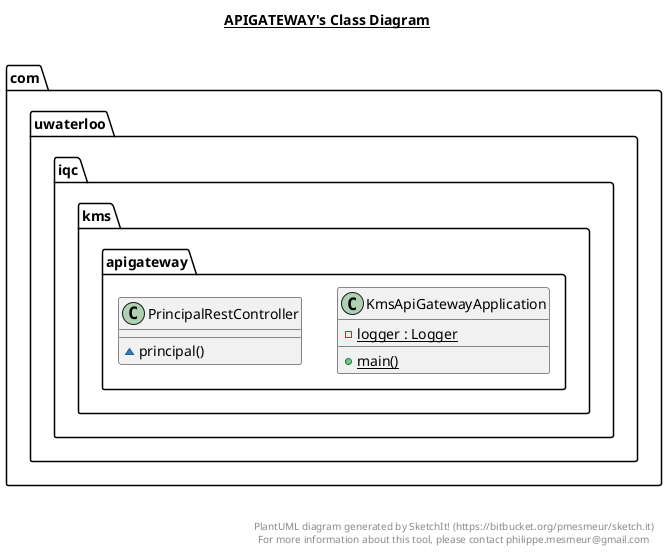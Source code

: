 @startuml

title __APIGATEWAY's Class Diagram__\n

  namespace com.uwaterloo.iqc.kms.apigateway {
    class com.uwaterloo.iqc.kms.apigateway.KmsApiGatewayApplication {
        {static} - logger : Logger
        {static} + main()
    }
  }
  

  namespace com.uwaterloo.iqc.kms.apigateway {
    class com.uwaterloo.iqc.kms.apigateway.PrincipalRestController {
        ~ principal()
    }
  }
  



right footer


PlantUML diagram generated by SketchIt! (https://bitbucket.org/pmesmeur/sketch.it)
For more information about this tool, please contact philippe.mesmeur@gmail.com
endfooter

@enduml
